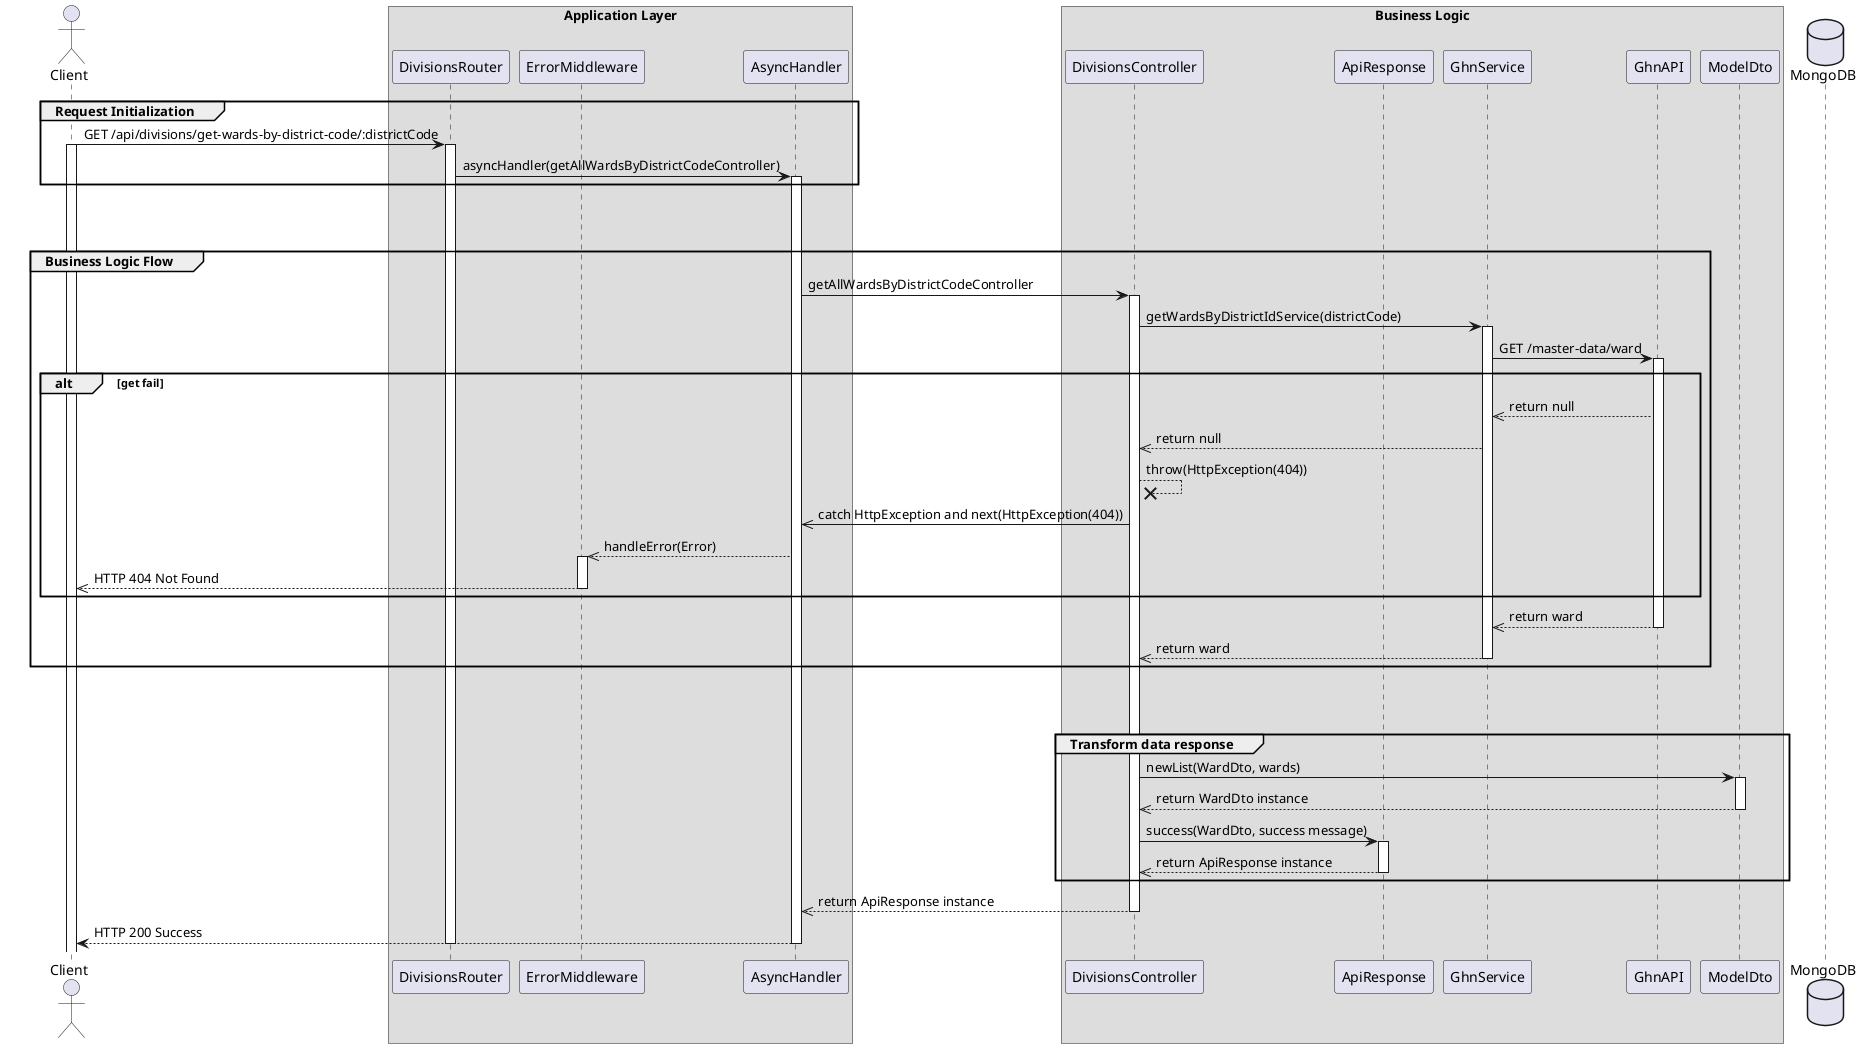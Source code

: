 @startuml View list Disctricts

actor Client

box "Application Layer"
participant DivisionsRouter 
participant ErrorMiddleware 
participant AsyncHandler 
end box


box "Business Logic"
participant DivisionsController
participant ApiResponse
participant GhnService 
participant GhnAPI
participant ModelDto
end box

database MongoDB

' Step 1
group Request Initialization
    Client -> DivisionsRouter: GET /api/divisions/get-wards-by-district-code/:districtCode
    activate Client
    activate DivisionsRouter
    DivisionsRouter -> AsyncHandler: asyncHandler(getAllWardsByDistrictCodeController)
    activate AsyncHandler
end

break
break

' step 2
group Business Logic Flow
    AsyncHandler -> DivisionsController: getAllWardsByDistrictCodeController
    activate DivisionsController
    DivisionsController -> GhnService: getWardsByDistrictIdService(districtCode)
    activate GhnService
    GhnService -> GhnAPI: GET /master-data/ward
    activate GhnAPI

    alt get fail
        GhnAPI -->> GhnService: return null
        GhnService -->> DivisionsController: return null
        DivisionsController --x DivisionsController: throw(HttpException(404))
        DivisionsController ->> AsyncHandler: catch HttpException and next(HttpException(404))
        AsyncHandler -->> ErrorMiddleware: handleError(Error) 
        activate ErrorMiddleware
        ErrorMiddleware -->> Client: HTTP 404 Not Found
        deactivate ErrorMiddleware
    end

    GhnAPI -->> GhnService: return ward
    deactivate GhnAPI
    GhnService -->> DivisionsController: return ward
    deactivate GhnService


end
break
break

group Transform data response
    DivisionsController -> ModelDto: newList(WardDto, wards)
    activate ModelDto
    ModelDto -->> DivisionsController: return WardDto instance
    deactivate ModelDto

    DivisionsController -> ApiResponse: success(WardDto, success message)
    activate ApiResponse
    ApiResponse -->> DivisionsController: return ApiResponse instance
    deactivate ApiResponse 
end
DivisionsController -->> AsyncHandler: return ApiResponse instance
deactivate DivisionsController
AsyncHandler --> Client: HTTP 200 Success
deactivate AsyncHandler
deactivate DivisionsRouter



@enduml